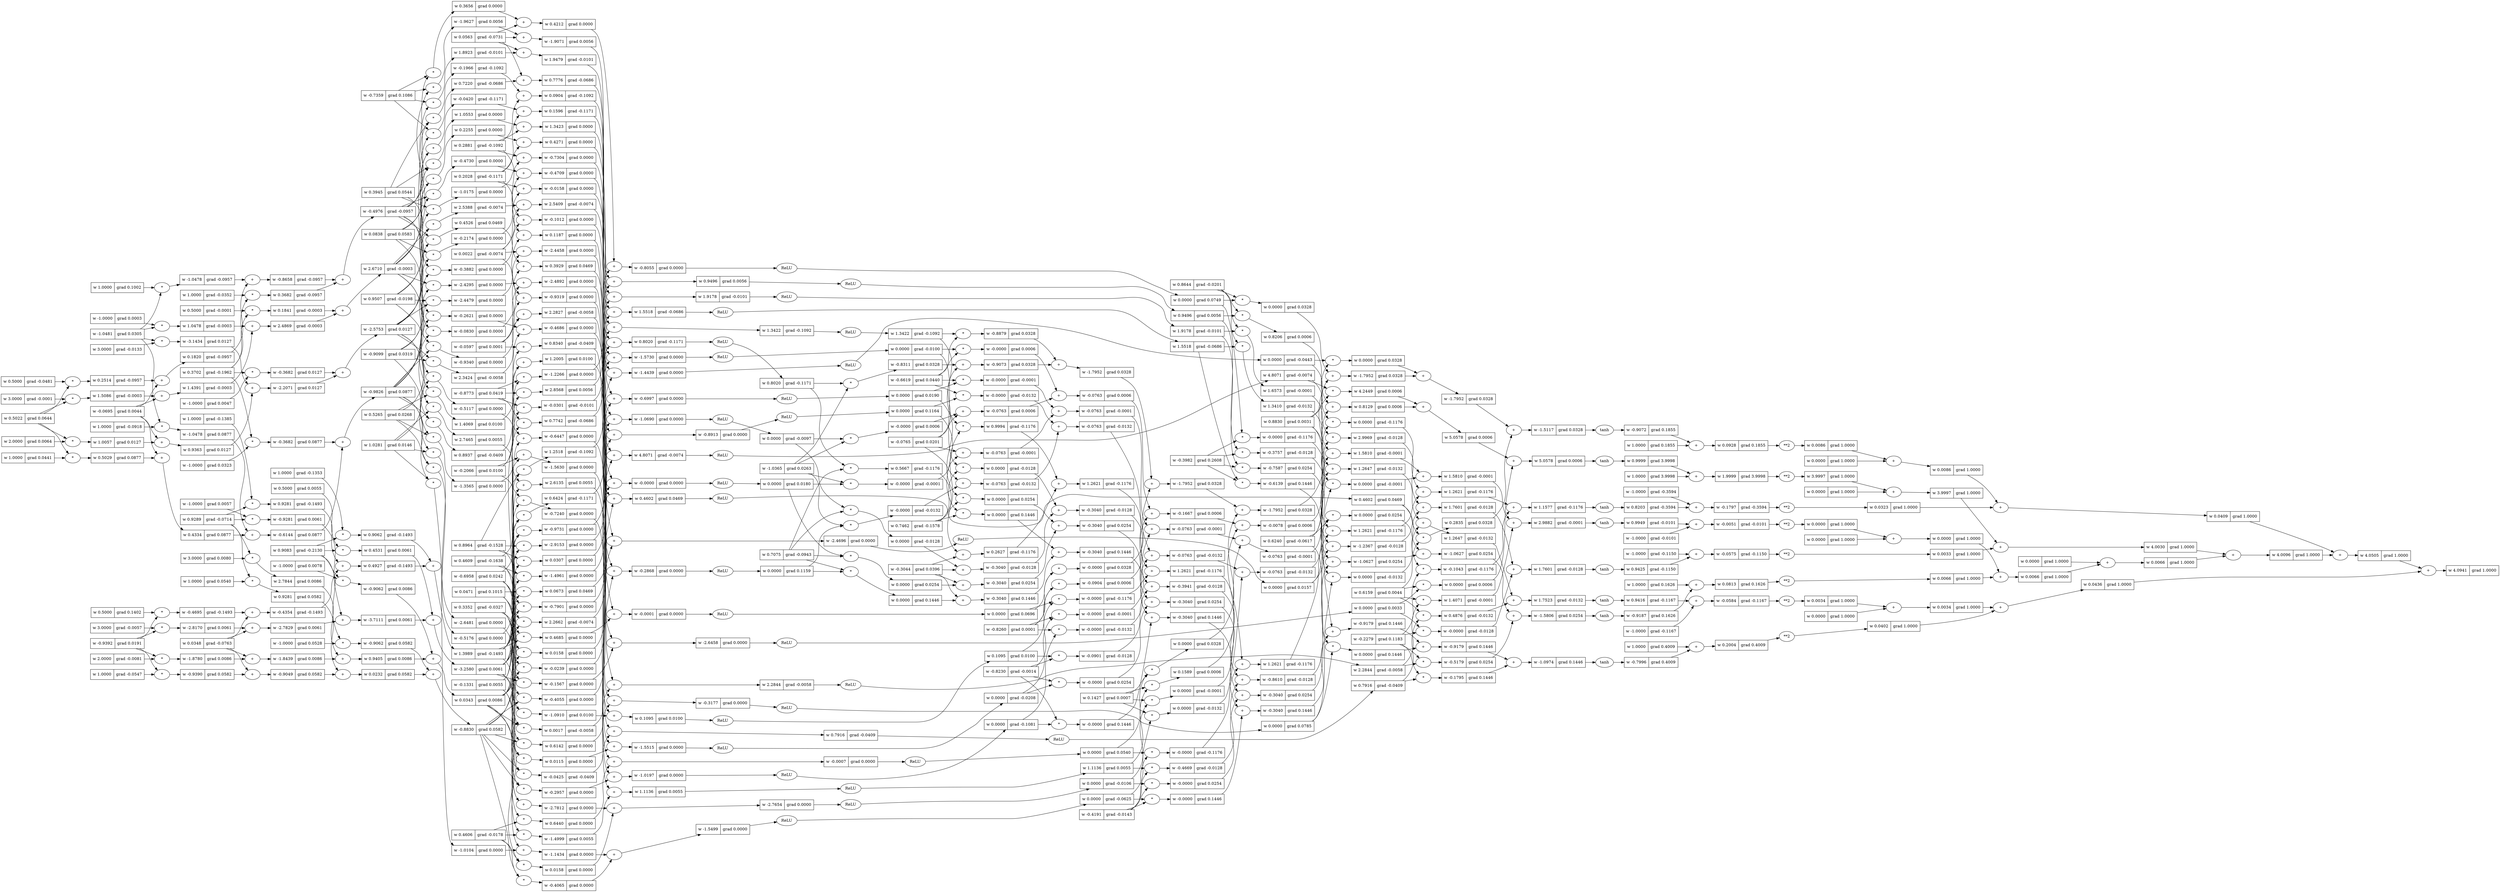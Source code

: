 digraph {
	graph [rankdir=LR]
	2289416896640 [label="{ w -0.0695 | grad 0.0044 }" shape=record]
	2289419976832 [label="{ w 1.0000 | grad 0.0441 }" shape=record]
	2289419977408 [label="{ w 1.2621 | grad -0.1176 }" shape=record]
	"2289419977408+" [label="+"]
	"2289419977408+" -> 2289419977408
	2289402774256 [label="{ w 4.0941 | grad 1.0000 }" shape=record]
	"2289402774256+" [label="+"]
	"2289402774256+" -> 2289402774256
	2289416897312 [label="{ w 0.3702 | grad -0.1962 }" shape=record]
	2289419977648 [label="{ w -0.0000 | grad -0.1176 }" shape=record]
	"2289419977648*" [label="*"]
	"2289419977648*" -> 2289419977648
	2289419977792 [label="{ w -1.0000 | grad 0.0323 }" shape=record]
	2289416897744 [label="{ w -1.0481 | grad 0.0305 }" shape=record]
	2289419979472 [label="{ w 0.2627 | grad -0.1176 }" shape=record]
	"2289419979472+" [label="+"]
	"2289419979472+" -> 2289419979472
	2289419979568 [label="{ w 0.0232 | grad 0.0582 }" shape=record]
	"2289419979568+" [label="+"]
	"2289419979568+" -> 2289419979568
	2289419980000 [label="{ w 0.9994 | grad -0.1176 }" shape=record]
	"2289419980000*" [label="*"]
	"2289419980000*" -> 2289419980000
	2289419980144 [label="{ w 1.0000 | grad -0.0547 }" shape=record]
	2289419980480 [label="{ w 0.0000 | grad 0.0328 }" shape=record]
	"2289419980480*" [label="*"]
	"2289419980480*" -> 2289419980480
	2289419980624 [label="{ w 1.2621 | grad -0.1176 }" shape=record]
	"2289419980624+" [label="+"]
	"2289419980624+" -> 2289419980624
	2289419980672 [label="{ w -1.4439 | grad 0.0000 }" shape=record]
	"2289419980672+" [label="+"]
	"2289419980672+" -> 2289419980672
	2289419980720 [label="{ w 0.5029 | grad 0.0877 }" shape=record]
	"2289419980720*" [label="*"]
	"2289419980720*" -> 2289419980720
	2289419980816 [label="{ w -1.7952 | grad 0.0328 }" shape=record]
	"2289419980816+" [label="+"]
	"2289419980816+" -> 2289419980816
	2289419981248 [label="{ w -0.0000 | grad -0.1176 }" shape=record]
	"2289419981248*" [label="*"]
	"2289419981248*" -> 2289419981248
	2289419751920 [label="{ w -1.8439 | grad 0.0086 }" shape=record]
	"2289419751920+" [label="+"]
	"2289419751920+" -> 2289419751920
	2289420107744 [label="{ w 0.9083 | grad -0.2130 }" shape=record]
	2289401205616 [label="{ w 0.0000 | grad 0.1164 }" shape=record]
	"2289401205616ReLU" [label=ReLU]
	"2289401205616ReLU" -> 2289401205616
	2289416901536 [label="{ w 0.5022 | grad 0.0644 }" shape=record]
	2289419981968 [label="{ w -1.7952 | grad 0.0328 }" shape=record]
	"2289419981968+" [label="+"]
	"2289419981968+" -> 2289419981968
	2289419229360 [label="{ w 0.0000 | grad -0.0100 }" shape=record]
	"2289419229360ReLU" [label=ReLU]
	"2289419229360ReLU" -> 2289419229360
	2289419229456 [label="{ w -2.4295 | grad 0.0000 }" shape=record]
	"2289419229456*" [label="*"]
	"2289419229456*" -> 2289419229456
	2289419229600 [label="{ w 0.0000 | grad 0.0006 }" shape=record]
	"2289419229600*" [label="*"]
	"2289419229600*" -> 2289419229600
	2289419983312 [label="{ w -0.9072 | grad 0.1855 }" shape=record]
	"2289419983312tanh" [label=tanh]
	"2289419983312tanh" -> 2289419983312
	2289419983360 [label="{ w -0.0000 | grad 0.0328 }" shape=record]
	"2289419983360*" [label="*"]
	"2289419983360*" -> 2289419983360
	2289419983456 [label="{ w -0.9073 | grad 0.0328 }" shape=record]
	"2289419983456+" [label="+"]
	"2289419983456+" -> 2289419983456
	2289419229840 [label="{ w -3.2580 | grad 0.0061 }" shape=record]
	"2289419229840+" [label="+"]
	"2289419229840+" -> 2289419229840
	2289419229888 [label="{ w -2.6458 | grad 0.0000 }" shape=record]
	"2289419229888+" [label="+"]
	"2289419229888+" -> 2289419229888
	2289419229984 [label="{ w -1.9071 | grad 0.0056 }" shape=record]
	"2289419229984+" [label="+"]
	"2289419229984+" -> 2289419229984
	2289419230032 [label="{ w -0.0078 | grad 0.0006 }" shape=record]
	"2289419230032+" [label="+"]
	"2289419230032+" -> 2289419230032
	2289419230128 [label="{ w -1.0000 | grad 0.0057 }" shape=record]
	2289419230176 [label="{ w 0.9496 | grad 0.0056 }" shape=record]
	"2289419230176+" [label="+"]
	"2289419230176+" -> 2289419230176
	2289419230368 [label="{ w -1.4961 | grad 0.0000 }" shape=record]
	"2289419230368*" [label="*"]
	"2289419230368*" -> 2289419230368
	2289419230656 [label="{ w 0.0000 | grad 0.0033 }" shape=record]
	"2289419230656ReLU" [label=ReLU]
	"2289419230656ReLU" -> 2289419230656
	2289419231088 [label="{ w -0.0000 | grad 0.0006 }" shape=record]
	"2289419231088*" [label="*"]
	"2289419231088*" -> 2289419231088
	2289419231136 [label="{ w 2.7465 | grad 0.0055 }" shape=record]
	"2289419231136*" [label="*"]
	"2289419231136*" -> 2289419231136
	2289419231328 [label="{ w 0.9496 | grad 0.0056 }" shape=record]
	"2289419231328ReLU" [label=ReLU]
	"2289419231328ReLU" -> 2289419231328
	2289419231520 [label="{ w 5.0578 | grad 0.0006 }" shape=record]
	"2289419231520+" [label="+"]
	"2289419231520+" -> 2289419231520
	2289419231568 [label="{ w 0.0000 | grad -0.0097 }" shape=record]
	"2289419231568ReLU" [label=ReLU]
	"2289419231568ReLU" -> 2289419231568
	2289419985568 [label="{ w -0.9826 | grad 0.0877 }" shape=record]
	"2289419985568+" [label="+"]
	"2289419985568+" -> 2289419985568
	2289419231904 [label="{ w -0.0763 | grad 0.0006 }" shape=record]
	"2289419231904+" [label="+"]
	"2289419231904+" -> 2289419231904
	2289419232048 [label="{ w 1.4069 | grad 0.0100 }" shape=record]
	"2289419232048*" [label="*"]
	"2289419232048*" -> 2289419232048
	2289419232096 [label="{ w 4.2449 | grad 0.0006 }" shape=record]
	"2289419232096*" [label="*"]
	"2289419232096*" -> 2289419232096
	2289419232144 [label="{ w -0.1567 | grad 0.0000 }" shape=record]
	"2289419232144*" [label="*"]
	"2289419232144*" -> 2289419232144
	2289419985808 [label="{ w -1.7952 | grad 0.0328 }" shape=record]
	"2289419985808+" [label="+"]
	"2289419985808+" -> 2289419985808
	2289419232384 [label="{ w 4.8071 | grad -0.0074 }" shape=record]
	"2289419232384ReLU" [label=ReLU]
	"2289419232384ReLU" -> 2289419232384
	2289419986048 [label="{ w 1.1577 | grad -0.1176 }" shape=record]
	"2289419986048+" [label="+"]
	"2289419986048+" -> 2289419986048
	2289419986336 [label="{ w 0.3929 | grad 0.0469 }" shape=record]
	"2289419986336+" [label="+"]
	"2289419986336+" -> 2289419986336
	2289419986528 [label="{ w 0.4334 | grad 0.0877 }" shape=record]
	"2289419986528+" [label="+"]
	"2289419986528+" -> 2289419986528
	2289419232960 [label="{ w 0.1095 | grad 0.0100 }" shape=record]
	"2289419232960+" [label="+"]
	"2289419232960+" -> 2289419232960
	2289419986768 [label="{ w -0.3682 | grad 0.0877 }" shape=record]
	"2289419986768*" [label="*"]
	"2289419986768*" -> 2289419986768
	2289419986816 [label="{ w -0.6144 | grad 0.0877 }" shape=record]
	"2289419986816+" [label="+"]
	"2289419986816+" -> 2289419986816
	2289417561984 [label="{ w 4.0096 | grad 1.0000 }" shape=record]
	"2289417561984+" [label="+"]
	"2289417561984+" -> 2289417561984
	2289419233152 [label="{ w -1.0910 | grad 0.0100 }" shape=record]
	"2289419233152*" [label="*"]
	"2289419233152*" -> 2289419233152
	2289419986864 [label="{ w -1.0478 | grad 0.0877 }" shape=record]
	"2289419986864*" [label="*"]
	"2289419986864*" -> 2289419986864
	2289419986960 [label="{ w 0.9281 | grad 0.0582 }" shape=record]
	"2289419986960*" [label="*"]
	"2289419986960*" -> 2289419986960
	2289419233344 [label="{ w -1.9627 | grad 0.0056 }" shape=record]
	"2289419233344*" [label="*"]
	"2289419233344*" -> 2289419233344
	2289419987008 [label="{ w 1.2621 | grad -0.1176 }" shape=record]
	"2289419987008+" [label="+"]
	"2289419987008+" -> 2289419987008
	2289419987152 [label="{ w 0.1187 | grad 0.0000 }" shape=record]
	"2289419987152+" [label="+"]
	"2289419987152+" -> 2289419987152
	2289419987200 [label="{ w -0.4055 | grad 0.0000 }" shape=record]
	"2289419987200*" [label="*"]
	"2289419987200*" -> 2289419987200
	2289419987296 [label="{ w -0.1012 | grad 0.0000 }" shape=record]
	"2289419987296+" [label="+"]
	"2289419987296+" -> 2289419987296
	2289419233776 [label="{ w 2.6135 | grad 0.0055 }" shape=record]
	"2289419233776+" [label="+"]
	"2289419233776+" -> 2289419233776
	2289419987536 [label="{ w -0.7901 | grad 0.0000 }" shape=record]
	"2289419987536*" [label="*"]
	"2289419987536*" -> 2289419987536
	2289419233968 [label="{ w -2.9153 | grad 0.0000 }" shape=record]
	"2289419233968*" [label="*"]
	"2289419233968*" -> 2289419233968
	2289419987728 [label="{ w -0.9049 | grad 0.0582 }" shape=record]
	"2289419987728+" [label="+"]
	"2289419987728+" -> 2289419987728
	2289419234112 [label="{ w 0.4531 | grad 0.0061 }" shape=record]
	"2289419234112*" [label="*"]
	"2289419234112*" -> 2289419234112
	2289419234208 [label="{ w 0.1589 | grad 0.0006 }" shape=record]
	"2289419234208*" [label="*"]
	"2289419234208*" -> 2289419234208
	2289419987920 [label="{ w 0.5667 | grad -0.1176 }" shape=record]
	"2289419987920*" [label="*"]
	"2289419987920*" -> 2289419987920
	2289419987968 [label="{ w -0.8311 | grad 0.0328 }" shape=record]
	"2289419987968*" [label="*"]
	"2289419987968*" -> 2289419987968
	2289419988016 [label="{ w -0.0830 | grad 0.0000 }" shape=record]
	"2289419988016*" [label="*"]
	"2289419988016*" -> 2289419988016
	2289419988112 [label="{ w 0.4602 | grad 0.0469 }" shape=record]
	"2289419988112+" [label="+"]
	"2289419988112+" -> 2289419988112
	2289419234592 [label="{ w -1.5730 | grad 0.0000 }" shape=record]
	"2289419234592+" [label="+"]
	"2289419234592+" -> 2289419234592
	2289419234736 [label="{ w -3.7111 | grad 0.0061 }" shape=record]
	"2289419234736+" [label="+"]
	"2289419234736+" -> 2289419234736
	2289419234832 [label="{ w -2.8170 | grad 0.0061 }" shape=record]
	"2289419234832*" [label="*"]
	"2289419234832*" -> 2289419234832
	2289419988544 [label="{ w -0.9062 | grad 0.0582 }" shape=record]
	"2289419988544*" [label="*"]
	"2289419988544*" -> 2289419988544
	2289419234928 [label="{ w -1.0690 | grad 0.0000 }" shape=record]
	"2289419234928+" [label="+"]
	"2289419234928+" -> 2289419234928
	2289419988592 [label="{ w 0.0000 | grad 0.0328 }" shape=record]
	"2289419988592*" [label="*"]
	"2289419988592*" -> 2289419988592
	2289419988688 [label="{ w 0.0000 | grad -0.1176 }" shape=record]
	"2289419988688*" [label="*"]
	"2289419988688*" -> 2289419988688
	2289419988736 [label="{ w -1.7952 | grad 0.0328 }" shape=record]
	"2289419988736+" [label="+"]
	"2289419988736+" -> 2289419988736
	2289419988784 [label="{ w -0.8830 | grad 0.0582 }" shape=record]
	"2289419988784+" [label="+"]
	"2289419988784+" -> 2289419988784
	2289419235168 [label="{ w 0.8206 | grad 0.0006 }" shape=record]
	"2289419235168*" [label="*"]
	"2289419235168*" -> 2289419235168
	2289419988832 [label="{ w -1.7952 | grad 0.0328 }" shape=record]
	"2289419988832+" [label="+"]
	"2289419988832+" -> 2289419988832
	2289419235264 [label="{ w 1.0553 | grad 0.0000 }" shape=record]
	"2289419235264*" [label="*"]
	"2289419235264*" -> 2289419235264
	2289419235312 [label="{ w 2.2662 | grad -0.0074 }" shape=record]
	"2289419235312*" [label="*"]
	"2289419235312*" -> 2289419235312
	2289419989024 [label="{ w -0.0000 | grad -0.1176 }" shape=record]
	"2289419989024*" [label="*"]
	"2289419989024*" -> 2289419989024
	2289419989072 [label="{ w 1.0000 | grad -0.0918 }" shape=record]
	2289419235792 [label="{ w 2.5409 | grad -0.0074 }" shape=record]
	"2289419235792+" [label="+"]
	"2289419235792+" -> 2289419235792
	2289419235888 [label="{ w -0.0763 | grad 0.0006 }" shape=record]
	"2289419235888+" [label="+"]
	"2289419235888+" -> 2289419235888
	2289419989600 [label="{ w -0.1043 | grad -0.1176 }" shape=record]
	"2289419989600*" [label="*"]
	"2289419989600*" -> 2289419989600
	2289419236032 [label="{ w -0.9281 | grad 0.0061 }" shape=record]
	"2289419236032*" [label="*"]
	"2289419236032*" -> 2289419236032
	2289419989696 [label="{ w 1.2621 | grad -0.1176 }" shape=record]
	"2289419989696+" [label="+"]
	"2289419989696+" -> 2289419989696
	2289419236080 [label="{ w -2.4892 | grad 0.0000 }" shape=record]
	"2289419236080+" [label="+"]
	"2289419236080+" -> 2289419236080
	2289419236128 [label="{ w 1.1136 | grad 0.0055 }" shape=record]
	"2289419236128+" [label="+"]
	"2289419236128+" -> 2289419236128
	2289419236176 [label="{ w -1.4999 | grad 0.0055 }" shape=record]
	"2289419236176*" [label="*"]
	"2289419236176*" -> 2289419236176
	2289419989936 [label="{ w -1.0000 | grad 0.0528 }" shape=record]
	2289419236416 [label="{ w 1.1136 | grad 0.0055 }" shape=record]
	"2289419236416ReLU" [label=ReLU]
	"2289419236416ReLU" -> 2289419236416
	2289419990128 [label="{ w -0.8879 | grad 0.0328 }" shape=record]
	"2289419990128*" [label="*"]
	"2289419990128*" -> 2289419990128
	2289419236752 [label="{ w -0.0000 | grad 0.0006 }" shape=record]
	"2289419236752*" [label="*"]
	"2289419236752*" -> 2289419236752
	2289419990608 [label="{ w 0.0000 | grad 0.1159 }" shape=record]
	"2289419990608ReLU" [label=ReLU]
	"2289419990608ReLU" -> 2289419990608
	2289419237040 [label="{ w 2.8568 | grad 0.0056 }" shape=record]
	"2289419237040*" [label="*"]
	"2289419237040*" -> 2289419237040
	2289419990800 [label="{ w 0.4602 | grad 0.0469 }" shape=record]
	"2289419990800ReLU" [label=ReLU]
	"2289419990800ReLU" -> 2289419990800
	2289419237184 [label="{ w 4.8071 | grad -0.0074 }" shape=record]
	"2289419237184+" [label="+"]
	"2289419237184+" -> 2289419237184
	2289419237232 [label="{ w 0.8129 | grad 0.0006 }" shape=record]
	"2289419237232+" [label="+"]
	"2289419237232+" -> 2289419237232
	2289419990944 [label="{ w 0.2835 | grad 0.0328 }" shape=record]
	"2289419990944*" [label="*"]
	"2289419990944*" -> 2289419990944
	2289419990992 [label="{ w 0.8203 | grad -0.3594 }" shape=record]
	"2289419990992tanh" [label=tanh]
	"2289419990992tanh" -> 2289419990992
	2289419991088 [label="{ w 1.2621 | grad -0.1176 }" shape=record]
	"2289419991088+" [label="+"]
	"2289419991088+" -> 2289419991088
	2289419991136 [label="{ w -0.3882 | grad 0.0000 }" shape=record]
	"2289419991136*" [label="*"]
	"2289419991136*" -> 2289419991136
	2289419237664 [label="{ w 3.0000 | grad -0.0057 }" shape=record]
	2289419237856 [label="{ w -0.1667 | grad 0.0006 }" shape=record]
	"2289419237856+" [label="+"]
	"2289419237856+" -> 2289419237856
	2289419237904 [label="{ w -0.0904 | grad 0.0006 }" shape=record]
	"2289419237904*" [label="*"]
	"2289419237904*" -> 2289419237904
	2289419991616 [label="{ w 1.0000 | grad 0.0540 }" shape=record]
	2289416878704 [label="{ w 4.0505 | grad 1.0000 }" shape=record]
	"2289416878704+" [label="+"]
	"2289416878704+" -> 2289416878704
	2289419238144 [label="{ w -2.7829 | grad 0.0061 }" shape=record]
	"2289419238144+" [label="+"]
	"2289419238144+" -> 2289419238144
	2289419238240 [label="{ w 2.5388 | grad -0.0074 }" shape=record]
	"2289419238240*" [label="*"]
	"2289419238240*" -> 2289419238240
	2289419992000 [label="{ w -1.5117 | grad 0.0328 }" shape=record]
	"2289419992000+" [label="+"]
	"2289419992000+" -> 2289419992000
	2289419238432 [label="{ w 1.3423 | grad 0.0000 }" shape=record]
	"2289419238432+" [label="+"]
	"2289419238432+" -> 2289419238432
	2289419992144 [label="{ w 0.0000 | grad -0.0443 }" shape=record]
	"2289419992144ReLU" [label=ReLU]
	"2289419992144ReLU" -> 2289419992144
	2289419238528 [label="{ w 0.1095 | grad 0.0100 }" shape=record]
	"2289419238528ReLU" [label=ReLU]
	"2289419238528ReLU" -> 2289419238528
	2289419238624 [label="{ w 0.4271 | grad 0.0000 }" shape=record]
	"2289419238624+" [label="+"]
	"2289419238624+" -> 2289419238624
	2289419992480 [label="{ w -0.2868 | grad 0.0000 }" shape=record]
	"2289419992480+" [label="+"]
	"2289419992480+" -> 2289419992480
	2289419992624 [label="{ w 0.0000 | grad 0.0328 }" shape=record]
	"2289419992624*" [label="*"]
	"2289419992624*" -> 2289419992624
	2289419239008 [label="{ w 0.5000 | grad 0.0055 }" shape=record]
	2289419992720 [label="{ w 0.0673 | grad 0.0469 }" shape=record]
	"2289419992720*" [label="*"]
	"2289419992720*" -> 2289419992720
	2289419992768 [label="{ w 0.4526 | grad 0.0469 }" shape=record]
	"2289419992768*" [label="*"]
	"2289419992768*" -> 2289419992768
	2289401216800 [label="{ w -0.8913 | grad 0.0000 }" shape=record]
	"2289401216800+" [label="+"]
	"2289401216800+" -> 2289401216800
	2289419239296 [label="{ w 0.2255 | grad 0.0000 }" shape=record]
	"2289419239296*" [label="*"]
	"2289419239296*" -> 2289419239296
	2289419993056 [label="{ w -0.9390 | grad 0.0582 }" shape=record]
	"2289419993056*" [label="*"]
	"2289419993056*" -> 2289419993056
	2289419239392 [label="{ w 1.2005 | grad 0.0100 }" shape=record]
	"2289419239392+" [label="+"]
	"2289419239392+" -> 2289419239392
	2289420091472 [label="{ w 0.2004 | grad 0.4009 }" shape=record]
	"2289420091472+" [label="+"]
	"2289420091472+" -> 2289420091472
	2289420091520 [label="{ w 0.0086 | grad 1.0000 }" shape=record]
	"2289420091520**2" [label="**2"]
	"2289420091520**2" -> 2289420091520
	2289420255456 [label="{ w -0.3040 | grad 0.0254 }" shape=record]
	"2289420255456+" [label="+"]
	"2289420255456+" -> 2289420255456
	2289406624016 [label="{ w 0.0838 | grad 0.0583 }" shape=record]
	2289420091664 [label="{ w 3.9997 | grad 1.0000 }" shape=record]
	"2289420091664**2" [label="**2"]
	"2289420091664**2" -> 2289420091664
	2289420091760 [label="{ w -1.0000 | grad -0.0101 }" shape=record]
	2289420255744 [label="{ w -2.5753 | grad 0.0127 }" shape=record]
	"2289420255744+" [label="+"]
	"2289420255744+" -> 2289420255744
	2289420255792 [label="{ w 2.2827 | grad -0.0058 }" shape=record]
	"2289420255792+" [label="+"]
	"2289420255792+" -> 2289420255792
	2289420255888 [label="{ w -0.2174 | grad 0.0000 }" shape=record]
	"2289420255888*" [label="*"]
	"2289420255888*" -> 2289420255888
	2289420255936 [label="{ w -0.3040 | grad 0.0254 }" shape=record]
	"2289420255936+" [label="+"]
	"2289420255936+" -> 2289420255936
	2289420092336 [label="{ w 1.2647 | grad -0.0132 }" shape=record]
	"2289420092336+" [label="+"]
	"2289420092336+" -> 2289420092336
	2289420092480 [label="{ w 0.0000 | grad 1.0000 }" shape=record]
	2289420256416 [label="{ w -0.0000 | grad 0.0000 }" shape=record]
	"2289420256416+" [label="+"]
	"2289420256416+" -> 2289420256416
	2289420092576 [label="{ w 0.0000 | grad 1.0000 }" shape=record]
	2289420256464 [label="{ w -0.6997 | grad 0.0000 }" shape=record]
	"2289420256464+" [label="+"]
	"2289420256464+" -> 2289420256464
	2289420092672 [label="{ w 0.0000 | grad 0.1446 }" shape=record]
	"2289420092672*" [label="*"]
	"2289420092672*" -> 2289420092672
	2289420256512 [label="{ w -0.0763 | grad -0.0001 }" shape=record]
	"2289420256512+" [label="+"]
	"2289420256512+" -> 2289420256512
	2289420256560 [label="{ w -2.4479 | grad 0.0000 }" shape=record]
	"2289420256560*" [label="*"]
	"2289420256560*" -> 2289420256560
	2289420256608 [label="{ w -1.0627 | grad 0.0254 }" shape=record]
	"2289420256608+" [label="+"]
	"2289420256608+" -> 2289420256608
	2289420092768 [label="{ w -0.0763 | grad -0.0132 }" shape=record]
	"2289420092768+" [label="+"]
	"2289420092768+" -> 2289420092768
	2289420256656 [label="{ w 3.0000 | grad 0.0080 }" shape=record]
	2289420256704 [label="{ w 2.7844 | grad 0.0086 }" shape=record]
	"2289420256704*" [label="*"]
	"2289420256704*" -> 2289420256704
	2289420092864 [label="{ w -0.0051 | grad -0.0101 }" shape=record]
	"2289420092864+" [label="+"]
	"2289420092864+" -> 2289420092864
	2289406625264 [label="{ w 0.4609 | grad -0.1638 }" shape=record]
	2289420256752 [label="{ w -0.0000 | grad -0.0001 }" shape=record]
	"2289420256752*" [label="*"]
	"2289420256752*" -> 2289420256752
	2289420092912 [label="{ w 0.0928 | grad 0.1855 }" shape=record]
	"2289420092912+" [label="+"]
	"2289420092912+" -> 2289420092912
	2289420257040 [label="{ w 0.9363 | grad 0.0127 }" shape=record]
	"2289420257040+" [label="+"]
	"2289420257040+" -> 2289420257040
	2289420257136 [label="{ w 0.0307 | grad 0.0000 }" shape=record]
	"2289420257136*" [label="*"]
	"2289420257136*" -> 2289420257136
	2289420093344 [label="{ w 0.8340 | grad -0.0409 }" shape=record]
	"2289420093344+" [label="+"]
	"2289420093344+" -> 2289420093344
	2289420257184 [label="{ w 1.6573 | grad -0.0001 }" shape=record]
	"2289420257184*" [label="*"]
	"2289420257184*" -> 2289420257184
	2289406625840 [label="{ w 0.2028 | grad -0.1171 }" shape=record]
	2289420257328 [label="{ w -0.0763 | grad -0.0001 }" shape=record]
	"2289420257328+" [label="+"]
	"2289420257328+" -> 2289420257328
	2289420257472 [label="{ w 2.0000 | grad -0.0081 }" shape=record]
	2289420257520 [label="{ w 0.0158 | grad 0.0000 }" shape=record]
	"2289420257520*" [label="*"]
	"2289420257520*" -> 2289420257520
	2289420093872 [label="{ w -0.0000 | grad -0.0132 }" shape=record]
	"2289420093872*" [label="*"]
	"2289420093872*" -> 2289420093872
	2289420093920 [label="{ w 1.5518 | grad -0.0686 }" shape=record]
	"2289420093920ReLU" [label=ReLU]
	"2289420093920ReLU" -> 2289420093920
	2289420094064 [label="{ w 0.7916 | grad -0.0409 }" shape=record]
	"2289420094064+" [label="+"]
	"2289420094064+" -> 2289420094064
	2289420094160 [label="{ w -1.5499 | grad 0.0000 }" shape=record]
	"2289420094160+" [label="+"]
	"2289420094160+" -> 2289420094160
	2289420094352 [label="{ w -0.9340 | grad 0.0000 }" shape=record]
	"2289420094352*" [label="*"]
	"2289420094352*" -> 2289420094352
	2289420094496 [label="{ w -0.3040 | grad 0.1446 }" shape=record]
	"2289420094496+" [label="+"]
	"2289420094496+" -> 2289420094496
	2289420258432 [label="{ w 1.5086 | grad -0.0003 }" shape=record]
	"2289420258432*" [label="*"]
	"2289420258432*" -> 2289420258432
	2289420094640 [label="{ w 0.7742 | grad -0.0686 }" shape=record]
	"2289420094640*" [label="*"]
	"2289420094640*" -> 2289420094640
	2289420094736 [label="{ w 1.0000 | grad 0.1626 }" shape=record]
	2289420094784 [label="{ w 0.0000 | grad -0.0625 }" shape=record]
	"2289420094784ReLU" [label=ReLU]
	"2289420094784ReLU" -> 2289420094784
	2289420094976 [label="{ w -0.4065 | grad 0.0000 }" shape=record]
	"2289420094976*" [label="*"]
	"2289420094976*" -> 2289420094976
	2289420258816 [label="{ w -0.0239 | grad 0.0000 }" shape=record]
	"2289420258816*" [label="*"]
	"2289420258816*" -> 2289420258816
	2289420258912 [label="{ w -1.0000 | grad 0.0003 }" shape=record]
	2289420095072 [label="{ w 0.0000 | grad 1.0000 }" shape=record]
	2289420095120 [label="{ w -0.1795 | grad 0.1446 }" shape=record]
	"2289420095120*" [label="*"]
	"2289420095120*" -> 2289420095120
	2289420259008 [label="{ w 2.2844 | grad -0.0058 }" shape=record]
	"2289420259008ReLU" [label=ReLU]
	"2289420259008ReLU" -> 2289420259008
	2289420259200 [label="{ w 2.9882 | grad -0.0001 }" shape=record]
	"2289420259200+" [label="+"]
	"2289420259200+" -> 2289420259200
	2289420095408 [label="{ w -0.0000 | grad -0.0132 }" shape=record]
	"2289420095408*" [label="*"]
	"2289420095408*" -> 2289420095408
	2289420095456 [label="{ w 0.0402 | grad 1.0000 }" shape=record]
	"2289420095456**2" [label="**2"]
	"2289420095456**2" -> 2289420095456
	2289420259344 [label="{ w -1.5515 | grad 0.0000 }" shape=record]
	"2289420259344+" [label="+"]
	"2289420259344+" -> 2289420259344
	2289420095696 [label="{ w -0.9179 | grad 0.1446 }" shape=record]
	"2289420095696+" [label="+"]
	"2289420095696+" -> 2289420095696
	2289420096032 [label="{ w -0.7996 | grad 0.4009 }" shape=record]
	"2289420096032tanh" [label=tanh]
	"2289420096032tanh" -> 2289420096032
	2289420259872 [label="{ w 0.0017 | grad -0.0058 }" shape=record]
	"2289420259872*" [label="*"]
	"2289420259872*" -> 2289420259872
	2289420096080 [label="{ w 1.0000 | grad 0.1855 }" shape=record]
	2289420259968 [label="{ w -0.9187 | grad 0.1626 }" shape=record]
	"2289420259968tanh" [label=tanh]
	"2289420259968tanh" -> 2289420259968
	2289420260016 [label="{ w -3.1434 | grad 0.0127 }" shape=record]
	"2289420260016*" [label="*"]
	"2289420260016*" -> 2289420260016
	2289420260064 [label="{ w -0.7304 | grad 0.0000 }" shape=record]
	"2289420260064+" [label="+"]
	"2289420260064+" -> 2289420260064
	2289420260160 [label="{ w 0.0000 | grad 0.0190 }" shape=record]
	"2289420260160ReLU" [label=ReLU]
	"2289420260160ReLU" -> 2289420260160
	2289420096416 [label="{ w 1.5518 | grad -0.0686 }" shape=record]
	"2289420096416+" [label="+"]
	"2289420096416+" -> 2289420096416
	2289420260448 [label="{ w -0.3040 | grad 0.0254 }" shape=record]
	"2289420260448+" [label="+"]
	"2289420260448+" -> 2289420260448
	2289420162288 [label="{ w 1.0000 | grad -0.1353 }" shape=record]
	2289420162384 [label="{ w -1.2367 | grad -0.0128 }" shape=record]
	"2289420162384+" [label="+"]
	"2289420162384+" -> 2289420162384
	2289420162672 [label="{ w 0.0904 | grad -0.1092 }" shape=record]
	"2289420162672+" [label="+"]
	"2289420162672+" -> 2289420162672
	2289420097232 [label="{ w 0.0066 | grad 1.0000 }" shape=record]
	"2289420097232+" [label="+"]
	"2289420097232+" -> 2289420097232
	2289420261072 [label="{ w 0.0115 | grad 0.0000 }" shape=record]
	"2289420261072*" [label="*"]
	"2289420261072*" -> 2289420261072
	2289420097376 [label="{ w -1.0104 | grad 0.0000 }" shape=record]
	"2289420097376*" [label="*"]
	"2289420097376*" -> 2289420097376
	2289420162912 [label="{ w 0.5000 | grad -0.0481 }" shape=record]
	2289420261264 [label="{ w -0.0000 | grad -0.0001 }" shape=record]
	"2289420261264*" [label="*"]
	"2289420261264*" -> 2289420261264
	2289420097424 [label="{ w -1.0000 | grad -0.3594 }" shape=record]
	2289420097472 [label="{ w 1.9999 | grad 3.9998 }" shape=record]
	"2289420097472+" [label="+"]
	"2289420097472+" -> 2289420097472
	2289420261312 [label="{ w 0.5000 | grad -0.0001 }" shape=record]
	2289420261360 [label="{ w -1.0175 | grad 0.0000 }" shape=record]
	"2289420261360*" [label="*"]
	"2289420261360*" -> 2289420261360
	2289420097664 [label="{ w -0.0000 | grad -0.0132 }" shape=record]
	"2289420097664*" [label="*"]
	"2289420097664*" -> 2289420097664
	2289420163248 [label="{ w 0.0000 | grad 0.0749 }" shape=record]
	"2289420163248ReLU" [label=ReLU]
	"2289420163248ReLU" -> 2289420163248
	2289420097760 [label="{ w -0.0000 | grad 0.1446 }" shape=record]
	"2289420097760*" [label="*"]
	"2289420097760*" -> 2289420097760
	2289420163392 [label="{ w 1.3422 | grad -0.1092 }" shape=record]
	"2289420163392ReLU" [label=ReLU]
	"2289420163392ReLU" -> 2289420163392
	2289420163440 [label="{ w 0.0000 | grad 0.0540 }" shape=record]
	"2289420163440ReLU" [label=ReLU]
	"2289420163440ReLU" -> 2289420163440
	2289420097952 [label="{ w 1.3410 | grad -0.0132 }" shape=record]
	"2289420097952*" [label="*"]
	"2289420097952*" -> 2289420097952
	2289420163536 [label="{ w -0.3040 | grad -0.0128 }" shape=record]
	"2289420163536+" [label="+"]
	"2289420163536+" -> 2289420163536
	2289420163584 [label="{ w -1.2266 | grad 0.0000 }" shape=record]
	"2289420163584*" [label="*"]
	"2289420163584*" -> 2289420163584
	2289420098096 [label="{ w 0.9416 | grad -0.1167 }" shape=record]
	"2289420098096tanh" [label=tanh]
	"2289420098096tanh" -> 2289420098096
	2289420163728 [label="{ w -0.0420 | grad -0.1171 }" shape=record]
	"2289420163728*" [label="*"]
	"2289420163728*" -> 2289420163728
	2289420163872 [label="{ w -0.8055 | grad 0.0000 }" shape=record]
	"2289420163872+" [label="+"]
	"2289420163872+" -> 2289420163872
	2289420163968 [label="{ w -0.4669 | grad -0.0128 }" shape=record]
	"2289420163968*" [label="*"]
	"2289420163968*" -> 2289420163968
	2289420262368 [label="{ w 3.0000 | grad -0.0001 }" shape=record]
	2289420262416 [label="{ w 0.0343 | grad 0.0086 }" shape=record]
	"2289420262416+" [label="+"]
	"2289420262416+" -> 2289420262416
	2289420098576 [label="{ w 0.0409 | grad 1.0000 }" shape=record]
	"2289420098576+" [label="+"]
	"2289420098576+" -> 2289420098576
	2289420098672 [label="{ w 0.4876 | grad -0.0132 }" shape=record]
	"2289420098672*" [label="*"]
	"2289420098672*" -> 2289420098672
	2289420164208 [label="{ w 1.0000 | grad 0.1002 }" shape=record]
	2289420262560 [label="{ w 0.0000 | grad 0.0254 }" shape=record]
	"2289420262560*" [label="*"]
	"2289420262560*" -> 2289420262560
	2289420098816 [label="{ w 0.0000 | grad -0.0132 }" shape=record]
	"2289420098816*" [label="*"]
	"2289420098816*" -> 2289420098816
	2289420098912 [label="{ w 1.2647 | grad -0.0132 }" shape=record]
	"2289420098912+" [label="+"]
	"2289420098912+" -> 2289420098912
	2289420098960 [label="{ w 0.0000 | grad 1.0000 }" shape=record]
	2289420262800 [label="{ w 1.5810 | grad -0.0001 }" shape=record]
	"2289420262800+" [label="+"]
	"2289420262800+" -> 2289420262800
	2289420164496 [label="{ w -1.0478 | grad -0.0957 }" shape=record]
	"2289420164496*" [label="*"]
	"2289420164496*" -> 2289420164496
	2289420262848 [label="{ w 1.0478 | grad -0.0003 }" shape=record]
	"2289420262848*" [label="*"]
	"2289420262848*" -> 2289420262848
	2289420099056 [label="{ w -0.3177 | grad 0.0000 }" shape=record]
	"2289420099056+" [label="+"]
	"2289420099056+" -> 2289420099056
	2289420164592 [label="{ w 1.0000 | grad -0.0352 }" shape=record]
	2289420099104 [label="{ w -0.3040 | grad 0.1446 }" shape=record]
	"2289420099104+" [label="+"]
	"2289420099104+" -> 2289420099104
	2289420164640 [label="{ w 0.0000 | grad -0.0128 }" shape=record]
	"2289420164640*" [label="*"]
	"2289420164640*" -> 2289420164640
	2289420262944 [label="{ w -2.4458 | grad 0.0000 }" shape=record]
	"2289420262944+" [label="+"]
	"2289420262944+" -> 2289420262944
	2289420164688 [label="{ w 0.6440 | grad 0.0000 }" shape=record]
	"2289420164688*" [label="*"]
	"2289420164688*" -> 2289420164688
	2289420164736 [label="{ w 0.4927 | grad -0.1493 }" shape=record]
	"2289420164736+" [label="+"]
	"2289420164736+" -> 2289420164736
	2289420099248 [label="{ w 3.9997 | grad 1.0000 }" shape=record]
	"2289420099248+" [label="+"]
	"2289420099248+" -> 2289420099248
	2289420099296 [label="{ w -0.5176 | grad 0.0000 }" shape=record]
	"2289420099296*" [label="*"]
	"2289420099296*" -> 2289420099296
	2289420164880 [label="{ w 5.0578 | grad 0.0006 }" shape=record]
	"2289420164880+" [label="+"]
	"2289420164880+" -> 2289420164880
	2289420263184 [label="{ w 0.0000 | grad 0.0254 }" shape=record]
	"2289420263184*" [label="*"]
	"2289420263184*" -> 2289420263184
	2289420263232 [label="{ w 2.0000 | grad 0.0064 }" shape=record]
	2289420263280 [label="{ w 1.9479 | grad -0.0101 }" shape=record]
	"2289420263280+" [label="+"]
	"2289420263280+" -> 2289420263280
	2289420164976 [label="{ w 0.4212 | grad 0.0000 }" shape=record]
	"2289420164976+" [label="+"]
	"2289420164976+" -> 2289420164976
	2289420165120 [label="{ w 0.9425 | grad -0.1150 }" shape=record]
	"2289420165120tanh" [label=tanh]
	"2289420165120tanh" -> 2289420165120
	2289420099632 [label="{ w 0.0034 | grad 1.0000 }" shape=record]
	"2289420099632**2" [label="**2"]
	"2289420099632**2" -> 2289420099632
	2289420263472 [label="{ w 1.5810 | grad -0.0001 }" shape=record]
	"2289420263472+" [label="+"]
	"2289420263472+" -> 2289420263472
	2289420099776 [label="{ w -0.0425 | grad -0.0409 }" shape=record]
	"2289420099776*" [label="*"]
	"2289420099776*" -> 2289420099776
	2289420165312 [label="{ w 0.5000 | grad 0.1402 }" shape=record]
	2289420099824 [label="{ w 1.0000 | grad 0.4009 }" shape=record]
	2289420263664 [label="{ w -0.9062 | grad 0.0086 }" shape=record]
	"2289420263664*" [label="*"]
	"2289420263664*" -> 2289420263664
	2289420165360 [label="{ w 0.0000 | grad 0.0696 }" shape=record]
	"2289420165360ReLU" [label=ReLU]
	"2289420165360ReLU" -> 2289420165360
	2289420263712 [label="{ w 3.0000 | grad -0.0133 }" shape=record]
	2289420263760 [label="{ w -0.0763 | grad -0.0001 }" shape=record]
	"2289420263760+" [label="+"]
	"2289420263760+" -> 2289420263760
	2289420099968 [label="{ w 0.0086 | grad 1.0000 }" shape=record]
	"2289420099968+" [label="+"]
	"2289420099968+" -> 2289420099968
	2289420100064 [label="{ w 0.0066 | grad 1.0000 }" shape=record]
	"2289420100064+" [label="+"]
	"2289420100064+" -> 2289420100064
	2289420263904 [label="{ w -0.0000 | grad 0.0254 }" shape=record]
	"2289420263904*" [label="*"]
	"2289420263904*" -> 2289420263904
	2289420100160 [label="{ w 1.7523 | grad -0.0132 }" shape=record]
	"2289420100160+" [label="+"]
	"2289420100160+" -> 2289420100160
	2289420100256 [label="{ w 0.7220 | grad -0.0686 }" shape=record]
	"2289420100256*" [label="*"]
	"2289420100256*" -> 2289420100256
	2289420100352 [label="{ w 0.9289 | grad -0.0714 }" shape=record]
	2289420264240 [label="{ w 0.1841 | grad -0.0003 }" shape=record]
	"2289420264240*" [label="*"]
	"2289420264240*" -> 2289420264240
	2289420100448 [label="{ w 0.0348 | grad -0.0763 }" shape=record]
	2289420100496 [label="{ w -0.9392 | grad 0.0191 }" shape=record]
	2289420166080 [label="{ w 1.3989 | grad -0.1493 }" shape=record]
	"2289420166080+" [label="+"]
	"2289420166080+" -> 2289420166080
	2289420166176 [label="{ w -0.6447 | grad 0.0000 }" shape=record]
	"2289420166176+" [label="+"]
	"2289420166176+" -> 2289420166176
	2289420100688 [label="{ w -0.9319 | grad 0.0000 }" shape=record]
	"2289420100688+" [label="+"]
	"2289420100688+" -> 2289420100688
	2289420166224 [label="{ w -0.4976 | grad -0.0957 }" shape=record]
	"2289420166224+" [label="+"]
	"2289420166224+" -> 2289420166224
	2289420264576 [label="{ w -1.5630 | grad 0.0000 }" shape=record]
	"2289420264576+" [label="+"]
	"2289420264576+" -> 2289420264576
	2289420166272 [label="{ w -0.0001 | grad 0.0000 }" shape=record]
	"2289420166272+" [label="+"]
	"2289420166272+" -> 2289420166272
	2289420100784 [label="{ w -0.0763 | grad -0.0132 }" shape=record]
	"2289420100784+" [label="+"]
	"2289420100784+" -> 2289420100784
	2289420264672 [label="{ w 2.4869 | grad -0.0003 }" shape=record]
	"2289420264672+" [label="+"]
	"2289420264672+" -> 2289420264672
	2289420100880 [label="{ w 0.0813 | grad 0.1626 }" shape=record]
	"2289420100880+" [label="+"]
	"2289420100880+" -> 2289420100880
	2289420264816 [label="{ w -2.4696 | grad 0.0000 }" shape=record]
	"2289420264816+" [label="+"]
	"2289420264816+" -> 2289420264816
	2289420101024 [label="{ w 0.0000 | grad 0.1446 }" shape=record]
	"2289420101024*" [label="*"]
	"2289420101024*" -> 2289420101024
	2289420101072 [label="{ w 0.0000 | grad -0.0132 }" shape=record]
	"2289420101072*" [label="*"]
	"2289420101072*" -> 2289420101072
	2289420166608 [label="{ w 0.0000 | grad -0.0128 }" shape=record]
	"2289420166608*" [label="*"]
	"2289420166608*" -> 2289420166608
	2289420101120 [label="{ w -0.0763 | grad -0.0132 }" shape=record]
	"2289420101120+" [label="+"]
	"2289420101120+" -> 2289420101120
	2289416889856 [label="{ w 0.3352 | grad -0.0327 }" shape=record]
	2289420166704 [label="{ w 0.4685 | grad 0.0000 }" shape=record]
	"2289420166704*" [label="*"]
	"2289420166704*" -> 2289420166704
	2289420166752 [label="{ w 1.7601 | grad -0.0128 }" shape=record]
	"2289420166752+" [label="+"]
	"2289420166752+" -> 2289420166752
	2289420101216 [label="{ w -1.0000 | grad -0.1150 }" shape=record]
	2289420265104 [label="{ w -1.8780 | grad 0.0086 }" shape=record]
	"2289420265104*" [label="*"]
	"2289420265104*" -> 2289420265104
	2289420265248 [label="{ w -1.5806 | grad 0.0254 }" shape=record]
	"2289420265248+" [label="+"]
	"2289420265248+" -> 2289420265248
	2289420101552 [label="{ w -0.3040 | grad 0.1446 }" shape=record]
	"2289420101552+" [label="+"]
	"2289420101552+" -> 2289420101552
	2289416890336 [label="{ w -0.9099 | grad 0.0319 }" shape=record]
	2289420167136 [label="{ w -0.4695 | grad -0.1493 }" shape=record]
	"2289420167136*" [label="*"]
	"2289420167136*" -> 2289420167136
	2289420265536 [label="{ w 0.0000 | grad 0.0254 }" shape=record]
	"2289420265536*" [label="*"]
	"2289420265536*" -> 2289420265536
	2289420167232 [label="{ w 0.1820 | grad -0.0957 }" shape=record]
	"2289420167232+" [label="+"]
	"2289420167232+" -> 2289420167232
	2289416890480 [label="{ w 0.8644 | grad -0.0201 }" shape=record]
	2289420265584 [label="{ w -1.3565 | grad 0.0000 }" shape=record]
	"2289420265584*" [label="*"]
	"2289420265584*" -> 2289420265584
	2289420101840 [label="{ w 0.0034 | grad 1.0000 }" shape=record]
	"2289420101840+" [label="+"]
	"2289420101840+" -> 2289420101840
	2289420167568 [label="{ w 0.9281 | grad -0.1493 }" shape=record]
	"2289420167568*" [label="*"]
	"2289420167568*" -> 2289420167568
	2289420265920 [label="{ w 0.0000 | grad 0.0180 }" shape=record]
	"2289420265920ReLU" [label=ReLU]
	"2289420265920ReLU" -> 2289420265920
	2289416890864 [label="{ w 0.0022 | grad -0.0074 }" shape=record]
	2289420167664 [label="{ w 0.8020 | grad -0.1171 }" shape=record]
	"2289420167664+" [label="+"]
	"2289420167664+" -> 2289420167664
	2289416890912 [label="{ w 0.6240 | grad -0.0617 }" shape=record]
	2289416890960 [label="{ w -0.8260 | grad 0.0001 }" shape=record]
	2289420167760 [label="{ w 2.9969 | grad -0.0128 }" shape=record]
	"2289420167760*" [label="*"]
	"2289420167760*" -> 2289420167760
	2289416891008 [label="{ w -0.3982 | grad 0.2608 }" shape=record]
	2289420167808 [label="{ w -0.4709 | grad 0.0000 }" shape=record]
	"2289420167808+" [label="+"]
	"2289420167808+" -> 2289420167808
	2289416891056 [label="{ w -0.4191 | grad -0.0143 }" shape=record]
	2289420167856 [label="{ w 0.3682 | grad -0.0957 }" shape=record]
	"2289420167856*" [label="*"]
	"2289420167856*" -> 2289420167856
	2289420167904 [label="{ w 0.9062 | grad -0.1493 }" shape=record]
	"2289420167904*" [label="*"]
	"2289420167904*" -> 2289420167904
	2289416891152 [label="{ w -0.8230 | grad -0.0014 }" shape=record]
	2289420102464 [label="{ w -0.7240 | grad 0.0000 }" shape=record]
	"2289420102464+" [label="+"]
	"2289420102464+" -> 2289420102464
	2289420266304 [label="{ w -1.0627 | grad 0.0254 }" shape=record]
	"2289420266304+" [label="+"]
	"2289420266304+" -> 2289420266304
	2289420266352 [label="{ w 0.0000 | grad -0.0106 }" shape=record]
	"2289420266352ReLU" [label=ReLU]
	"2289420266352ReLU" -> 2289420266352
	2289416891344 [label="{ w -0.3044 | grad 0.0396 }" shape=record]
	2289420266448 [label="{ w 1.4071 | grad -0.0001 }" shape=record]
	"2289420266448*" [label="*"]
	"2289420266448*" -> 2289420266448
	2289420266592 [label="{ w 1.0057 | grad 0.0127 }" shape=record]
	"2289420266592*" [label="*"]
	"2289420266592*" -> 2289420266592
	2289420102800 [label="{ w 0.0000 | grad -0.1081 }" shape=record]
	"2289420102800ReLU" [label=ReLU]
	"2289420102800ReLU" -> 2289420102800
	2289416891584 [label="{ w 0.8830 | grad 0.0031 }" shape=record]
	2289420266688 [label="{ w 0.0158 | grad 0.0000 }" shape=record]
	"2289420266688*" [label="*"]
	"2289420266688*" -> 2289420266688
	2289416891680 [label="{ w 0.9507 | grad -0.0198 }" shape=record]
	2289420102944 [label="{ w 0.7776 | grad -0.0686 }" shape=record]
	"2289420102944+" [label="+"]
	"2289420102944+" -> 2289420102944
	2289420266880 [label="{ w 2.3424 | grad -0.0058 }" shape=record]
	"2289420266880*" [label="*"]
	"2289420266880*" -> 2289420266880
	2289420103088 [label="{ w 0.6142 | grad 0.0000 }" shape=record]
	"2289420103088*" [label="*"]
	"2289420103088*" -> 2289420103088
	2289420266928 [label="{ w -2.2071 | grad 0.0127 }" shape=record]
	"2289420266928+" [label="+"]
	"2289420266928+" -> 2289420266928
	2289420103136 [label="{ w 1.0000 | grad 3.9998 }" shape=record]
	2289420266976 [label="{ w -2.7812 | grad 0.0000 }" shape=record]
	"2289420266976+" [label="+"]
	"2289420266976+" -> 2289420266976
	2289416891920 [label="{ w -0.2066 | grad 0.0100 }" shape=record]
	2289420168864 [label="{ w 0.6424 | grad -0.1171 }" shape=record]
	"2289420168864*" [label="*"]
	"2289420168864*" -> 2289420168864
	2289420267264 [label="{ w -0.0000 | grad 0.0254 }" shape=record]
	"2289420267264*" [label="*"]
	"2289420267264*" -> 2289420267264
	2289420169056 [label="{ w 1.7601 | grad -0.0128 }" shape=record]
	"2289420169056+" [label="+"]
	"2289420169056+" -> 2289420169056
	2289420267408 [label="{ w 0.0000 | grad -0.0001 }" shape=record]
	"2289420267408*" [label="*"]
	"2289420267408*" -> 2289420267408
	2289420169248 [label="{ w -0.8610 | grad -0.0128 }" shape=record]
	"2289420169248+" [label="+"]
	"2289420169248+" -> 2289420169248
	2289420267552 [label="{ w 0.0000 | grad 0.0157 }" shape=record]
	"2289420267552ReLU" [label=ReLU]
	"2289420267552ReLU" -> 2289420267552
	2289420169344 [label="{ w -0.0000 | grad -0.0128 }" shape=record]
	"2289420169344*" [label="*"]
	"2289420169344*" -> 2289420169344
	2289420267744 [label="{ w 1.8923 | grad -0.0101 }" shape=record]
	"2289420267744*" [label="*"]
	"2289420267744*" -> 2289420267744
	2289416892688 [label="{ w 0.6159 | grad 0.0044 }" shape=record]
	2289420103952 [label="{ w 4.0030 | grad 1.0000 }" shape=record]
	"2289420103952+" [label="+"]
	"2289420103952+" -> 2289420103952
	2289420104000 [label="{ w -0.0584 | grad -0.1167 }" shape=record]
	"2289420104000+" [label="+"]
	"2289420104000+" -> 2289420104000
	2289416892736 [label="{ w -0.0765 | grad 0.0201 }" shape=record]
	2289420169584 [label="{ w -0.5117 | grad 0.0000 }" shape=record]
	"2289420169584*" [label="*"]
	"2289420169584*" -> 2289420169584
	2289420104192 [label="{ w 0.0000 | grad 0.0785 }" shape=record]
	"2289420104192ReLU" [label=ReLU]
	"2289420104192ReLU" -> 2289420104192
	2289416892928 [label="{ w 0.7075 | grad -0.0943 }" shape=record]
	2289420268032 [label="{ w 2.2844 | grad -0.0058 }" shape=record]
	"2289420268032+" [label="+"]
	"2289420268032+" -> 2289420268032
	2289420104240 [label="{ w 0.8937 | grad -0.0409 }" shape=record]
	"2289420104240*" [label="*"]
	"2289420104240*" -> 2289420104240
	2289416892976 [label="{ w 0.7462 | grad -0.1578 }" shape=record]
	2289420104288 [label="{ w -0.3040 | grad 0.1446 }" shape=record]
	"2289420104288+" [label="+"]
	"2289420104288+" -> 2289420104288
	2289416893072 [label="{ w 1.0281 | grad 0.0146 }" shape=record]
	2289416893120 [label="{ w -0.8773 | grad 0.0419 }" shape=record]
	2289416893168 [label="{ w -0.7359 | grad 0.1086 }" shape=record]
	2289420170016 [label="{ w -0.8658 | grad -0.0957 }" shape=record]
	"2289420170016+" [label="+"]
	"2289420170016+" -> 2289420170016
	2289420170064 [label="{ w -0.1966 | grad -0.1092 }" shape=record]
	"2289420170064*" [label="*"]
	"2289420170064*" -> 2289420170064
	2289416893312 [label="{ w -0.6619 | grad 0.0440 }" shape=record]
	2289420268512 [label="{ w -1.0000 | grad 0.0078 }" shape=record]
	2289420104672 [label="{ w 0.0000 | grad 1.0000 }" shape=record]
	"2289420104672+" [label="+"]
	"2289420104672+" -> 2289420104672
	2289420170208 [label="{ w 0.3656 | grad 0.0000 }" shape=record]
	"2289420170208*" [label="*"]
	"2289420170208*" -> 2289420170208
	2289420268560 [label="{ w 0.0000 | grad -0.0208 }" shape=record]
	"2289420268560ReLU" [label=ReLU]
	"2289420268560ReLU" -> 2289420268560
	2289420104768 [label="{ w -1.0974 | grad 0.1446 }" shape=record]
	"2289420104768+" [label="+"]
	"2289420104768+" -> 2289420104768
	2289416893600 [label="{ w -0.1331 | grad 0.0055 }" shape=record]
	2289420104864 [label="{ w -0.2957 | grad 0.0000 }" shape=record]
	"2289420104864*" [label="*"]
	"2289420104864*" -> 2289420104864
	2289420268704 [label="{ w 1.9178 | grad -0.0101 }" shape=record]
	"2289420268704ReLU" [label=ReLU]
	"2289420268704ReLU" -> 2289420268704
	2289420104912 [label="{ w -1.1434 | grad 0.0000 }" shape=record]
	"2289420104912+" [label="+"]
	"2289420104912+" -> 2289420104912
	2289416893696 [label="{ w 0.5265 | grad 0.0268 }" shape=record]
	2289420104960 [label="{ w 0.0000 | grad 1.0000 }" shape=record]
	"2289420104960**2" [label="**2"]
	"2289420104960**2" -> 2289420104960
	2289420170592 [label="{ w -0.3757 | grad -0.0128 }" shape=record]
	"2289420170592*" [label="*"]
	"2289420170592*" -> 2289420170592
	2289416893936 [label="{ w -0.0597 | grad 0.0001 }" shape=record]
	2289420105344 [label="{ w 0.0000 | grad 0.1446 }" shape=record]
	"2289420105344*" [label="*"]
	"2289420105344*" -> 2289420105344
	2289420170880 [label="{ w -0.3040 | grad -0.0128 }" shape=record]
	"2289420170880+" [label="+"]
	"2289420170880+" -> 2289420170880
	2289420269280 [label="{ w -0.3682 | grad 0.0127 }" shape=record]
	"2289420269280*" [label="*"]
	"2289420269280*" -> 2289420269280
	2289416894224 [label="{ w -0.6958 | grad 0.0242 }" shape=record]
	2289420171072 [label="{ w 0.8020 | grad -0.1171 }" shape=record]
	"2289420171072ReLU" [label=ReLU]
	"2289420171072ReLU" -> 2289420171072
	2289416894320 [label="{ w -0.2279 | grad 0.1183 }" shape=record]
	2289420269424 [label="{ w 2.6710 | grad -0.0003 }" shape=record]
	"2289420269424+" [label="+"]
	"2289420269424+" -> 2289420269424
	2289416894368 [label="{ w 0.0563 | grad -0.0731 }" shape=record]
	2289420105632 [label="{ w -0.0575 | grad -0.1150 }" shape=record]
	"2289420105632+" [label="+"]
	"2289420105632+" -> 2289420105632
	2289420105680 [label="{ w -1.0197 | grad 0.0000 }" shape=record]
	"2289420105680+" [label="+"]
	"2289420105680+" -> 2289420105680
	2289416894464 [label="{ w 0.4606 | grad -0.0178 }" shape=record]
	2289420105728 [label="{ w 0.0323 | grad 1.0000 }" shape=record]
	"2289420105728**2" [label="**2"]
	"2289420105728**2" -> 2289420105728
	2289420269616 [label="{ w -0.5179 | grad 0.0254 }" shape=record]
	"2289420269616*" [label="*"]
	"2289420269616*" -> 2289420269616
	2289420105920 [label="{ w -0.6139 | grad 0.1446 }" shape=record]
	"2289420105920*" [label="*"]
	"2289420105920*" -> 2289420105920
	2289420171504 [label="{ w 1.2518 | grad -0.1092 }" shape=record]
	"2289420171504*" [label="*"]
	"2289420171504*" -> 2289420171504
	2289420269856 [label="{ w 0.9949 | grad -0.0101 }" shape=record]
	"2289420269856tanh" [label=tanh]
	"2289420269856tanh" -> 2289420269856
	2289420106064 [label="{ w 0.0000 | grad 1.0000 }" shape=record]
	2289420106112 [label="{ w 0.7916 | grad -0.0409 }" shape=record]
	"2289420106112ReLU" [label=ReLU]
	"2289420106112ReLU" -> 2289420106112
	2289420171648 [label="{ w -0.3941 | grad -0.0128 }" shape=record]
	"2289420171648+" [label="+"]
	"2289420171648+" -> 2289420171648
	2289420171696 [label="{ w -0.4686 | grad 0.0000 }" shape=record]
	"2289420171696+" [label="+"]
	"2289420171696+" -> 2289420171696
	2289420270048 [label="{ w -2.6481 | grad 0.0000 }" shape=record]
	"2289420270048*" [label="*"]
	"2289420270048*" -> 2289420270048
	2289420270096 [label="{ w -0.0000 | grad -0.0001 }" shape=record]
	"2289420270096*" [label="*"]
	"2289420270096*" -> 2289420270096
	2289420106304 [label="{ w 0.0436 | grad 1.0000 }" shape=record]
	"2289420106304+" [label="+"]
	"2289420106304+" -> 2289420106304
	2289420106352 [label="{ w -1.0000 | grad -0.1167 }" shape=record]
	2289420106400 [label="{ w 0.0066 | grad 1.0000 }" shape=record]
	"2289420106400**2" [label="**2"]
	"2289420106400**2" -> 2289420106400
	2289420171936 [label="{ w -0.4730 | grad 0.0000 }" shape=record]
	"2289420171936*" [label="*"]
	"2289420171936*" -> 2289420171936
	2289420270288 [label="{ w -0.3040 | grad 0.0254 }" shape=record]
	"2289420270288+" [label="+"]
	"2289420270288+" -> 2289420270288
	2289420171984 [label="{ w 1.0000 | grad -0.1385 }" shape=record]
	2289416895232 [label="{ w 0.3945 | grad 0.0544 }" shape=record]
	2289420270384 [label="{ w -2.7654 | grad 0.0000 }" shape=record]
	"2289420270384+" [label="+"]
	"2289420270384+" -> 2289420270384
	2289420270432 [label="{ w 0.9405 | grad 0.0086 }" shape=record]
	"2289420270432+" [label="+"]
	"2289420270432+" -> 2289420270432
	2289420172128 [label="{ w 0.2514 | grad -0.0957 }" shape=record]
	"2289420172128*" [label="*"]
	"2289420172128*" -> 2289420172128
	2289420172176 [label="{ w -0.9731 | grad 0.0000 }" shape=record]
	"2289420172176*" [label="*"]
	"2289420172176*" -> 2289420172176
	2289420106688 [label="{ w 0.0033 | grad 1.0000 }" shape=record]
	"2289420106688**2" [label="**2"]
	"2289420106688**2" -> 2289420106688
	2289420172224 [label="{ w 1.3422 | grad -0.1092 }" shape=record]
	"2289420172224+" [label="+"]
	"2289420172224+" -> 2289420172224
	2289420270576 [label="{ w 0.0000 | grad -0.0001 }" shape=record]
	"2289420270576*" [label="*"]
	"2289420270576*" -> 2289420270576
	2289420172368 [label="{ w -0.4354 | grad -0.1493 }" shape=record]
	"2289420172368+" [label="+"]
	"2289420172368+" -> 2289420172368
	2289416895616 [label="{ w 0.8964 | grad -0.1528 }" shape=record]
	2289420106928 [label="{ w -0.0763 | grad -0.0132 }" shape=record]
	"2289420106928+" [label="+"]
	"2289420106928+" -> 2289420106928
	2289420270816 [label="{ w -0.0301 | grad -0.0101 }" shape=record]
	"2289420270816*" [label="*"]
	"2289420270816*" -> 2289420270816
	2289420270912 [label="{ w -0.7587 | grad 0.0254 }" shape=record]
	"2289420270912*" [label="*"]
	"2289420270912*" -> 2289420270912
	2289420270960 [label="{ w -0.0158 | grad 0.0000 }" shape=record]
	"2289420270960+" [label="+"]
	"2289420270960+" -> 2289420270960
	2289420271008 [label="{ w -0.0763 | grad -0.0001 }" shape=record]
	"2289420271008+" [label="+"]
	"2289420271008+" -> 2289420271008
	2289420107216 [label="{ w -0.0000 | grad 0.1446 }" shape=record]
	"2289420107216*" [label="*"]
	"2289420107216*" -> 2289420107216
	2289420172752 [label="{ w -0.0007 | grad 0.0000 }" shape=record]
	"2289420172752+" [label="+"]
	"2289420172752+" -> 2289420172752
	2289416896000 [label="{ w 0.2881 | grad -0.1092 }" shape=record]
	2289420172848 [label="{ w 0.9999 | grad 3.9998 }" shape=record]
	"2289420172848tanh" [label=tanh]
	"2289420172848tanh" -> 2289420172848
	2289420271152 [label="{ w 1.4391 | grad -0.0003 }" shape=record]
	"2289420271152+" [label="+"]
	"2289420271152+" -> 2289420271152
	2289416896096 [label="{ w 0.1427 | grad 0.0007 }" shape=record]
	2289420271200 [label="{ w 1.9178 | grad -0.0101 }" shape=record]
	"2289420271200+" [label="+"]
	"2289420271200+" -> 2289420271200
	2289420107360 [label="{ w -0.1797 | grad -0.3594 }" shape=record]
	"2289420107360+" [label="+"]
	"2289420107360+" -> 2289420107360
	2289416896192 [label="{ w -1.0365 | grad 0.0263 }" shape=record]
	2289420172992 [label="{ w -0.2621 | grad 0.0000 }" shape=record]
	"2289420172992*" [label="*"]
	"2289420172992*" -> 2289420172992
	2289420107504 [label="{ w -0.9179 | grad 0.1446 }" shape=record]
	"2289420107504+" [label="+"]
	"2289420107504+" -> 2289420107504
	2289420173088 [label="{ w 0.1596 | grad -0.1171 }" shape=record]
	"2289420173088+" [label="+"]
	"2289420173088+" -> 2289420173088
	2289420271488 [label="{ w -1.0000 | grad 0.0047 }" shape=record]
	2289420173232 [label="{ w -0.0901 | grad -0.0128 }" shape=record]
	"2289420173232*" [label="*"]
	"2289420173232*" -> 2289420173232
	2289416896480 [label="{ w 0.0471 | grad 0.1015 }" shape=record]
	2289416893696 -> "2289420265584*"
	2289420172176 -> "2289419980672+"
	2289416896640 -> "2289419986528+"
	2289420106400 -> "2289420100064+"
	2289416897312 -> "2289419986768*"
	2289420270960 -> "2289420256416+"
	2289420257472 -> "2289420265104*"
	2289420266448 -> "2289420259200+"
	2289419988016 -> "2289419987152+"
	2289420266976 -> "2289420270384+"
	2289420268032 -> "2289420259008ReLU"
	2289420262416 -> "2289420266688*"
	2289420262800 -> "2289420263472+"
	2289416896640 -> "2289420257040+"
	2289416890480 -> "2289420257184*"
	2289416890480 -> "2289420097952*"
	2289416892928 -> "2289420166608*"
	2289416892976 -> "2289420265536*"
	2289416891152 -> "2289420263904*"
	2289420170592 -> "2289420162384+"
	2289416897312 -> "2289420269280*"
	2289420260016 -> "2289420266928+"
	2289416889856 -> "2289420104864*"
	2289419988688 -> "2289419980624+"
	2289420165120 -> "2289420105632+"
	2289416891584 -> "2289420267408*"
	2289416894320 -> "2289420269616*"
	2289420267552 -> "2289420267408*"
	2289420097952 -> "2289420098912+"
	2289420107360 -> "2289420105728**2"
	2289420166080 -> "2289420171504*"
	2289420255744 -> "2289420270048*"
	2289420164592 -> "2289420167856*"
	2289420255888 -> "2289420270960+"
	2289416893696 -> "2289419232048*"
	2289420255744 -> "2289420267744*"
	2289420261360 -> "2289420260064+"
	2289416893120 -> "2289419237040*"
	2289420092864 -> "2289420104960**2"
	2289419987920 -> "2289419979472+"
	2289416893600 -> "2289420266976+"
	2289419988784 -> "2289419987200*"
	2289420101024 -> "2289420104288+"
	2289419988736 -> "2289419988832+"
	2289419976832 -> "2289419980720*"
	2289420255744 -> "2289420265584*"
	2289420171936 -> "2289420167808+"
	2289420105920 -> "2289420107504+"
	2289419992144 -> "2289419988688*"
	2289419979472 -> "2289419989696+"
	2289420101120 -> "2289420092768+"
	2289401205616 -> "2289420093872*"
	2289416896000 -> "2289419987296+"
	2289420171696 -> "2289420166272+"
	2289419986864 -> "2289419986816+"
	2289420095408 -> "2289420092768+"
	2289420096032 -> "2289420091472+"
	2289406625840 -> "2289420270960+"
	2289420270048 -> "2289420266976+"
	2289420169248 -> "2289420162384+"
	2289420169056 -> "2289420166752+"
	2289420167664 -> "2289420171072ReLU"
	2289416892928 -> "2289420262560*"
	2289420255936 -> "2289420256608+"
	2289420098816 -> "2289420106928+"
	2289420106112 -> "2289420098672*"
	2289420266352 -> "2289420270576*"
	2289406624016 -> "2289419988016*"
	2289419985568 -> "2289420104240*"
	2289420173232 -> "2289420171648+"
	2289416893168 -> "2289420170208*"
	2289419231328 -> "2289419235168*"
	2289420163536 -> "2289420170880+"
	2289420097760 -> "2289420101552+"
	2289420261072 -> "2289420259344+"
	2289419232384 -> "2289420167760*"
	2289420099632 -> "2289420101840+"
	2289420263904 -> "2289420260448+"
	2289419238240 -> "2289419235792+"
	2289416891152 -> "2289420173232*"
	2289420260160 -> "2289420265536*"
	2289420166608 -> "2289420163536+"
	2289420100064 -> "2289420097232+"
	2289420264672 -> "2289420269424+"
	2289420100448 -> "2289419751920+"
	2289416896096 -> "2289420098816*"
	2289416890960 -> "2289419983360*"
	2289419238144 -> "2289419234736+"
	2289416893600 -> "2289420166176+"
	2289416893072 -> "2289420169584*"
	2289416893120 -> "2289420094640*"
	2289420263664 -> "2289420262416+"
	2289420270816 -> "2289420271200+"
	2289419234208 -> "2289419230032+"
	2289416894320 -> "2289420095120*"
	2289420264240 -> "2289420269424+"
	2289420266688 -> "2289420256416+"
	2289416895232 -> "2289419235264*"
	2289420259968 -> "2289420100880+"
	2289420104960 -> "2289420104672+"
	2289401216800 -> "2289401205616ReLU"
	2289420271488 -> "2289420269280*"
	2289420269424 -> "2289419231136*"
	2289419236176 -> "2289419236128+"
	2289419981248 -> "2289419991088+"
	2289416891056 -> "2289419977648*"
	2289420172128 -> "2289420167232+"
	2289420099248 -> "2289420103952+"
	2289420099296 -> "2289420102464+"
	2289420102800 -> "2289420095408*"
	2289416896000 -> "2289419238432+"
	2289416893312 -> "2289419990128*"
	2289416892688 -> "2289420266448*"
	2289419229840 -> "2289419233968*"
	2289420092672 -> "2289420094496+"
	2289420107744 -> "2289419234112*"
	2289420100496 -> "2289419234832*"
	2289416894368 -> "2289420263280+"
	2289419980720 -> "2289419986528+"
	2289416901536 -> "2289419980720*"
	2289420262416 -> "2289420257520*"
	2289420166224 -> "2289420169584*"
	2289416892928 -> "2289420092672*"
	2289420263232 -> "2289420266592*"
	2289419230368 -> "2289419234928+"
	2289420257328 -> "2289420256512+"
	2289416893600 -> "2289420104912+"
	2289420262848 -> "2289420264672+"
	2289420107504 -> "2289420095696+"
	2289420256656 -> "2289420256704*"
	2289420167568 -> "2289420164736+"
	2289419992144 -> "2289419988592*"
	2289420265248 -> "2289420259968tanh"
	2289420271200 -> "2289420268704ReLU"
	2289416891584 -> "2289419988592*"
	2289419239008 -> "2289419234112*"
	2289416890864 -> "2289420100688+"
	2289419987728 -> "2289419979568+"
	2289416896096 -> "2289419234208*"
	2289416890336 -> "2289420104240*"
	2289419989600 -> "2289419986048+"
	2289419991088 -> "2289419980624+"
	2289419231904 -> "2289419237856+"
	2289419988544 -> "2289419988784+"
	2289416893936 -> "2289420093344+"
	2289416896000 -> "2289420162672+"
	2289420263760 -> "2289420262800+"
	2289416890960 -> "2289420095408*"
	2289419985568 -> "2289419991136*"
	2289420100352 -> "2289420256704*"
	2289419239296 -> "2289419238624+"
	2289416892928 -> "2289419987920*"
	2289419987536 -> "2289401216800+"
	2289420256608 -> "2289420266304+"
	2289420162912 -> "2289420172128*"
	2289416895232 -> "2289420170064*"
	2289406625840 -> "2289419238624+"
	2289420166080 -> "2289420172176*"
	2289420165312 -> "2289420167136*"
	2289420255744 -> "2289420256560*"
	2289420164736 -> "2289420166080+"
	2289420263280 -> "2289420271200+"
	2289420260448 -> "2289420255936+"
	2289420167808 -> "2289419980672+"
	2289419986048 -> "2289419990992tanh"
	2289420091664 -> "2289420099248+"
	2289416893312 -> "2289420261264*"
	2289420268560 -> "2289420256752*"
	2289419985568 -> "2289420097376*"
	2289420262560 -> "2289420270288+"
	2289420107744 -> "2289420263664*"
	2289420094064 -> "2289420106112ReLU"
	2289420260160 -> "2289420261264*"
	2289420257520 -> "2289420270384+"
	2289420173088 -> "2289420167664+"
	2289416891344 -> "2289420094496+"
	2289419988112 -> "2289419990800ReLU"
	2289419980144 -> "2289419993056*"
	2289420091520 -> "2289420099968+"
	2289419980000 -> "2289419989696+"
	2289416889856 -> "2289420166704*"
	2289420097472 -> "2289420091664**2"
	2289416894464 -> "2289419236176*"
	2289419992624 -> "2289419988736+"
	2289419231568 -> "2289419236752*"
	2289420171984 -> "2289420167568*"
	2289419233776 -> "2289419236128+"
	2289416891344 -> "2289419979472+"
	2289420103136 -> "2289420097472+"
	2289420100784 -> "2289420101120+"
	2289420100880 -> "2289420106400**2"
	2289419983360 -> "2289419980816+"
	2289416895616 -> "2289419233968*"
	2289416890912 -> "2289420167760*"
	2289416891584 -> "2289419232096*"
	2289419236416 -> "2289420163968*"
	2289420098912 -> "2289420092336+"
	2289420263712 -> "2289420260016*"
	2289416891584 -> "2289420101072*"
	2289420099056 -> "2289420104192ReLU"
	2289420256560 -> "2289420262944+"
	2289420264576 -> "2289420259344+"
	2289416891008 -> "2289420170592*"
	2289420170016 -> "2289420166224+"
	2289419238528 -> "2289420173232*"
	2289420266592 -> "2289420257040+"
	2289419988784 -> "2289420094976*"
	2289419229984 -> "2289419230176+"
	2289420269424 -> "2289419239296*"
	2289416895616 -> "2289420257136*"
	2289420261264 -> "2289420256512+"
	2289419977648 -> "2289419987008+"
	2289419238528 -> "2289419237904*"
	2289420164976 -> "2289420163872+"
	2289420167232 -> "2289420170016+"
	2289420270912 -> "2289420256608+"
	2289406625264 -> "2289420266688*"
	2289420257136 -> "2289420256464+"
	2289420170880 -> "2289420171648+"
	2289420106064 -> "2289420097232+"
	2289416896192 -> "2289419236752*"
	2289420270288 -> "2289420255456+"
	2289419985568 -> "2289419988016*"
	2289419990992 -> "2289420107360+"
	2289420162672 -> "2289420172224+"
	2289420255744 -> "2289420255888*"
	2289419989936 -> "2289419988544*"
	2289419987968 -> "2289419983456+"
	2289420270384 -> "2289420266352ReLU"
	2289420100496 -> "2289419993056*"
	2289420092480 -> "2289420101840+"
	2289420162384 -> "2289420169056+"
	2289420163584 -> "2289420163872+"
	2289420097376 -> "2289420104912+"
	2289419985568 -> "2289420099296*"
	2289419986528 -> "2289419986816+"
	2289419988784 -> "2289420103088*"
	2289419236128 -> "2289419236416ReLU"
	2289420270432 -> "2289420262416+"
	2289420271008 -> "2289420263760+"
	2289420166224 -> "2289420172992*"
	2289416896192 -> "2289419987968*"
	2289420166224 -> "2289419992768*"
	2289419987152 -> "2289419992480+"
	2289419235888 -> "2289419231904+"
	2289420257184 -> "2289420262800+"
	2289416889856 -> "2289419233152*"
	2289419235312 -> "2289419237184+"
	2289416893312 -> "2289419231088*"
	2289420166176 -> "2289420172752+"
	2289420097424 -> "2289420107360+"
	2289420166752 -> "2289420165120tanh"
	2289420092768 -> "2289420106928+"
	2289419231088 -> "2289419231904+"
	2289420256752 -> "2289420271008+"
	2289416890336 -> "2289420266880*"
	2289406625840 -> "2289419987152+"
	2289420265536 -> "2289420255456+"
	2289419232960 -> "2289419238528ReLU"
	2289420094160 -> "2289420094784ReLU"
	2289420103952 -> "2289417561984+"
	2289416893936 -> "2289419986336+"
	2289419989696 -> "2289419977408+"
	2289420255792 -> "2289420268032+"
	2289420268560 -> "2289420263904*"
	2289420102464 -> "2289420105680+"
	2289420259008 -> "2289420266448*"
	2289420256464 -> "2289420260160ReLU"
	2289419235792 -> "2289419237184+"
	2289419983456 -> "2289419985808+"
	2289416894224 -> "2289419235312*"
	2289419237232 -> "2289419231520+"
	2289416894320 -> "2289419989600*"
	2289420166080 -> "2289420163584*"
	2289416896640 -> "2289420167232+"
	2289419230656 -> "2289419229600*"
	2289420095456 -> "2289420106304+"
	2289416892736 -> "2289420100784+"
	2289417561984 -> "2289416878704+"
	2289416894368 -> "2289419229984+"
	2289420266928 -> "2289420255744+"
	2289416890336 -> "2289419992768*"
	2289419239392 -> "2289419232960+"
	2289419235264 -> "2289419238432+"
	2289416894464 -> "2289420094976*"
	2289420104912 -> "2289420094160+"
	2289420091760 -> "2289420092864+"
	2289420092576 -> "2289420104672+"
	2289420264816 -> "2289420267552ReLU"
	2289419230176 -> "2289419231328ReLU"
	2289420164640 -> "2289420170880+"
	2289420271152 -> "2289420264672+"
	2289420168864 -> "2289420167664+"
	2289419990128 -> "2289419985808+"
	2289420097664 -> "2289420100784+"
	2289420262944 -> "2289420264816+"
	2289420269280 -> "2289420255744+"
	2289420270576 -> "2289420263760+"
	2289420172752 -> "2289420163440ReLU"
	2289419980624 -> "2289419986048+"
	2289420266352 -> "2289420267264*"
	2289419980816 -> "2289419981968+"
	2289420164208 -> "2289420164496*"
	2289420104288 -> "2289420099104+"
	2289419235168 -> "2289419237232+"
	2289416892736 -> "2289419983456+"
	2289419988784 -> "2289420104864*"
	2289416896480 -> "2289420259872*"
	2289420164688 -> "2289420172752+"
	2289419233968 -> "2289419234592+"
	2289419231136 -> "2289419233776+"
	2289419983312 -> "2289420092912+"
	2289416897744 -> "2289420262848*"
	2289420268512 -> "2289420263664*"
	2289419234112 -> "2289419229840+"
	2289406624016 -> "2289419239296*"
	2289420095120 -> "2289420104768+"
	2289419236416 -> "2289419234208*"
	2289420163440 -> "2289419977648*"
	2289416890912 -> "2289420263184*"
	2289420162288 -> "2289420167904*"
	2289420106688 -> "2289420103952+"
	2289420269616 -> "2289420265248+"
	2289420172848 -> "2289420097472+"
	2289419751920 -> "2289420270432+"
	2289419986960 -> "2289419979568+"
	2289419988784 -> "2289419987536*"
	2289420170208 -> "2289420164976+"
	2289416896096 -> "2289419980480*"
	2289420258912 -> "2289420262848*"
	2289416892976 -> "2289420164640*"
	2289420092336 -> "2289420100160+"
	2289416892736 -> "2289419235888+"
	2289420164880 -> "2289420172848tanh"
	2289416890864 -> "2289420262944+"
	2289419979568 -> "2289419988784+"
	2289419234832 -> "2289419238144+"
	2289416896192 -> "2289420270096*"
	2289419229840 -> "2289419230368*"
	2289420096080 -> "2289420092912+"
	2289416891056 -> "2289420163968*"
	2289420163872 -> "2289420163248ReLU"
	2289420255456 -> "2289420260448+"
	2289420094640 -> "2289420096416+"
	2289420093920 -> "2289420097952*"
	2289416891920 -> "2289420171696+"
	2289416897744 -> "2289420164496*"
	2289420100448 -> "2289420172368+"
	2289420257040 -> "2289420266928+"
	2289420269424 -> "2289419238240*"
	2289416893120 -> "2289420270816*"
	2289416891920 -> "2289420102464+"
	2289420105632 -> "2289420106688**2"
	2289419988784 -> "2289420094640*"
	2289416896640 -> "2289420271152+"
	2289420104672 -> "2289420100064+"
	2289420101216 -> "2289420105632+"
	2289420166704 -> "2289420166272+"
	2289420167760 -> "2289420169056+"
	2289420269424 -> "2289419233344*"
	2289419985568 -> "2289420100256*"
	2289419988832 -> "2289419992000+"
	2289416893168 -> "2289419233344*"
	2289416891680 -> "2289420171936*"
	2289420093920 -> "2289420105920*"
	2289416895232 -> "2289419991136*"
	2289420100160 -> "2289420098096tanh"
	2289420261312 -> "2289420264240*"
	2289419229840 -> "2289419236176*"
	2289416893936 -> "2289419236080+"
	2289406625264 -> "2289420168864*"
	2289420105344 -> "2289420095696+"
	2289416891152 -> "2289419989024*"
	2289419238624 -> "2289419234928+"
	2289420104864 -> "2289420105680+"
	2289416878704 -> "2289402774256+"
	2289420267264 -> "2289420255936+"
	2289420097232 -> "2289417561984+"
	2289420093344 -> "2289420094064+"
	2289420262416 -> "2289420259872*"
	2289420166224 -> "2289420171936*"
	2289416896480 -> "2289419232144*"
	2289419986768 -> "2289419985568+"
	2289420262416 -> "2289420257136*"
	2289420269856 -> "2289420092864+"
	2289420100688 -> "2289420099056+"
	2289420166080 -> "2289420168864*"
	2289420269424 -> "2289419229456*"
	2289419986336 -> "2289419988112+"
	2289416897744 -> "2289420260016*"
	2289416893072 -> "2289420270048*"
	2289420167136 -> "2289420172368+"
	2289420268704 -> "2289420270912*"
	2289419236032 -> "2289419234736+"
	2289420166224 -> "2289420170064*"
	2289416891008 -> "2289419981248*"
	2289406625264 -> "2289419987200*"
	2289420166080 -> "2289420166704*"
	2289419229840 -> "2289419232144*"
	2289420107744 -> "2289420167904*"
	2289420166224 -> "2289420170208*"
	2289419229888 -> "2289419230656ReLU"
	2289419980672 -> "2289419992144ReLU"
	2289420099968 -> "2289420098576+"
	2289420267408 -> "2289420263472+"
	2289416897312 -> "2289420167856*"
	2289419233152 -> "2289419232960+"
	2289416894224 -> "2289420172176*"
	2289416890480 -> "2289419235168*"
	2289420260064 -> "2289420256464+"
	2289420166080 -> "2289420164688*"
	2289416890912 -> "2289419988688*"
	2289416890864 -> "2289420167808+"
	2289419985808 -> "2289419980816+"
	2289420167856 -> "2289420166224+"
	2289419231568 -> "2289420166608*"
	2289419992768 -> "2289419986336+"
	2289416894224 -> "2289420103088*"
	2289419231328 -> "2289420170592*"
	2289419237184 -> "2289419232384ReLU"
	2289419987296 -> "2289401216800+"
	2289420258432 -> "2289420271152+"
	2289416893696 -> "2289420172992*"
	2289416894368 -> "2289420164976+"
	2289420100352 -> "2289419986960*"
	2289420265920 -> "2289420270096*"
	2289419237856 -> "2289419230032+"
	2289416891680 -> "2289420094352*"
	2289416892976 -> "2289419980000*"
	2289420171504 -> "2289420172224+"
	2289419232144 -> "2289419229888+"
	2289419232096 -> "2289419231520+"
	2289419232384 -> "2289419232096*"
	2289420166224 -> "2289420163728*"
	2289420269424 -> "2289419235264*"
	2289420171072 -> "2289419987920*"
	2289420098960 -> "2289420099248+"
	2289420259344 -> "2289420268560ReLU"
	2289406624016 -> "2289420255888*"
	2289406624016 -> "2289420163728*"
	2289420093872 -> "2289420101120+"
	2289420163440 -> "2289419980480*"
	2289420263184 -> "2289420266304+"
	2289416891680 -> "2289419238240*"
	2289420262416 -> "2289420261072*"
	2289420266304 -> "2289420265248+"
	2289420100448 -> "2289419987728+"
	2289420166080 -> "2289419992720*"
	2289416889856 -> "2289420261072*"
	2289416896096 -> "2289420270576*"
	2289420094976 -> "2289420094160+"
	2289420094352 -> "2289420100688+"
	2289419991136 -> "2289419987296+"
	2289420265104 -> "2289419751920+"
	2289419992000 -> "2289419983312tanh"
	2289416893696 -> "2289420099296*"
	2289420100256 -> "2289420102944+"
	2289420094784 -> "2289420098816*"
	2289420094496 -> "2289420104288+"
	2289416890960 -> "2289419237904*"
	2289419229360 -> "2289420164640*"
	2289416895616 -> "2289420171504*"
	2289420104192 -> "2289420105344*"
	2289416890912 -> "2289420105344*"
	2289420095696 -> "2289420104768+"
	2289420105728 -> "2289420098576+"
	2289416897312 -> "2289420264240*"
	2289420255744 -> "2289420266880*"
	2289420102800 -> "2289420107216*"
	2289420102944 -> "2289420096416+"
	2289419229600 -> "2289420164880+"
	2289419237664 -> "2289419234832*"
	2289420163248 -> "2289419981248*"
	2289419988784 -> "2289420099776*"
	2289420259008 -> "2289420269616*"
	2289416896192 -> "2289420097664*"
	2289420167904 -> "2289420166080+"
	2289419238432 -> "2289419234592+"
	2289416890480 -> "2289419992624*"
	2289419980480 -> "2289419981968+"
	2289419977408 -> "2289419987008+"
	2289419990800 -> "2289419990944*"
	2289419977792 -> "2289419986768*"
	2289419988592 -> "2289419988832+"
	2289416894464 -> "2289420257520*"
	2289416895616 -> "2289419987536*"
	2289420091472 -> "2289420095456**2"
	2289420100448 -> "2289419238144+"
	2289416890960 -> "2289420256752*"
	2289420105680 -> "2289420102800ReLU"
	2289420169344 -> "2289420166752+"
	2289416893312 -> "2289420093872*"
	2289419230032 -> "2289419237232+"
	2289419986816 -> "2289419985568+"
	2289420098672 -> "2289420100160+"
	2289420266880 -> "2289420255792+"
	2289420106928 -> "2289420098912+"
	2289420103088 -> "2289420099056+"
	2289416901536 -> "2289420258432*"
	2289416893120 -> "2289420163584*"
	2289420171648 -> "2289420169248+"
	2289416892688 -> "2289420098672*"
	2289416893168 -> "2289420100256*"
	2289419233344 -> "2289419229984+"
	2289420104768 -> "2289420096032tanh"
	2289419232048 -> "2289419239392+"
	2289420171072 -> "2289419987968*"
	2289420104240 -> "2289420093344+"
	2289420104000 -> "2289420099632**2"
	2289419236752 -> "2289419235888+"
	2289420106304 -> "2289402774256+"
	2289419993056 -> "2289419987728+"
	2289416891008 -> "2289420270912*"
	2289416891344 -> "2289420163536+"
	2289420099776 -> "2289420094064+"
	2289419236080 -> "2289419229888+"
	2289420098096 -> "2289420104000+"
	2289419237904 -> "2289419237856+"
	2289420164496 -> "2289420170016+"
	2289416891344 -> "2289420270288+"
	2289419234592 -> "2289419229360ReLU"
	2289420098576 -> "2289416878704+"
	2289419234736 -> "2289419229840+"
	2289420092912 -> "2289420091520**2"
	2289419230128 -> "2289419236032*"
	2289419229456 -> "2289419236080+"
	2289419229360 -> "2289419231088*"
	2289416890336 -> "2289419229456*"
	2289420256512 -> "2289420271008+"
	2289419990608 -> "2289420097664*"
	2289420262416 -> "2289420258816*"
	2289420165360 -> "2289419983360*"
	2289416896480 -> "2289420099776*"
	2289419990944 -> "2289419992000+"
	2289416892976 -> "2289420101024*"
	2289420262416 -> "2289420270816*"
	2289420107216 -> "2289420099104+"
	2289416893168 -> "2289420267744*"
	2289420101840 -> "2289420106304+"
	2289420262368 -> "2289420258432*"
	2289420100496 -> "2289420167136*"
	2289416897744 -> "2289419986864*"
	2289416891680 -> "2289420256560*"
	2289420100352 -> "2289420167568*"
	2289416891056 -> "2289420097760*"
	2289420163968 -> "2289420169248+"
	2289416891920 -> "2289419239392+"
	2289419987200 -> "2289419992480+"
	2289416891920 -> "2289420264576+"
	2289416891008 -> "2289420105920*"
	2289420104192 -> "2289420101072*"
	2289416894464 -> "2289420164688*"
	2289416892736 -> "2289420257328+"
	2289420163392 -> "2289419980000*"
	2289419234928 -> "2289419231568ReLU"
	2289416893600 -> "2289419233776+"
	2289416891152 -> "2289420107216*"
	2289420265584 -> "2289420264576+"
	2289420096416 -> "2289420093920ReLU"
	2289416894224 -> "2289420258816*"
	2289420169584 -> "2289420166176+"
	2289420165360 -> "2289419989024*"
	2289416891056 -> "2289420267264*"
	2289420172224 -> "2289420163392ReLU"
	2289420170064 -> "2289420162672+"
	2289420106112 -> "2289420095120*"
	2289406625840 -> "2289420173088+"
	2289416896480 -> "2289419992720*"
	2289420106352 -> "2289420104000+"
	2289416892688 -> "2289419229600*"
	2289420267744 -> "2289420263280+"
	2289420256704 -> "2289420270432+"
	2289420100496 -> "2289420265104*"
	2289420095072 -> "2289420099968+"
	2289420172368 -> "2289420164736+"
	2289416895232 -> "2289420261360*"
	2289420258816 -> "2289420264816+"
	2289420163392 -> "2289419990128*"
	2289420099824 -> "2289420091472+"
	2289420269424 -> "2289419232048*"
	2289420270096 -> "2289420257328+"
	2289419229840 -> "2289419237040*"
	2289420259872 -> "2289420268032+"
	2289401205616 -> "2289420101024*"
	2289419237040 -> "2289419230176+"
	2289419987008 -> "2289419991088+"
	2289420163728 -> "2289420173088+"
	2289420267552 -> "2289420263184*"
	2289420166272 -> "2289420165360ReLU"
	2289420094784 -> "2289420097760*"
	2289419981968 -> "2289419988736+"
	2289416893072 -> "2289419231136*"
	2289419229840 -> "2289419235312*"
	2289420265920 -> "2289420262560*"
	2289420101552 -> "2289420107504+"
	2289420268704 -> "2289420257184*"
	2289420256416 -> "2289420265920ReLU"
	2289419985568 -> "2289420094352*"
	2289419231520 -> "2289420164880+"
	2289419992480 -> "2289419990608ReLU"
	2289420100352 -> "2289419236032*"
	2289416893072 -> "2289420097376*"
	2289419230656 -> "2289420169344*"
	2289419229840 -> "2289419233152*"
	2289416901536 -> "2289420266592*"
	2289416896000 -> "2289420260064+"
	2289420107744 -> "2289419988544*"
	2289420263472 -> "2289420259200+"
	2289416894368 -> "2289420102944+"
	2289420094736 -> "2289420100880+"
	2289420172992 -> "2289420171696+"
	2289406625264 -> "2289419230368*"
	2289419990608 -> "2289420092672*"
	2289420259200 -> "2289420269856tanh"
	2289416893936 -> "2289420255792+"
	2289419991616 -> "2289419986960*"
	2289416890864 -> "2289419235792+"
	2289416894320 -> "2289420169344*"
	2289419992720 -> "2289419988112+"
	2289416901536 -> "2289420172128*"
	2289420101072 -> "2289420092336+"
	2289420099104 -> "2289420101552+"
	2289416892688 -> "2289419990944*"
	2289419990800 -> "2289419989600*"
	2289420163248 -> "2289419992624*"
	2289419989072 -> "2289419986864*"
	2289420255744 -> "2289420261360*"
	2289419989024 -> "2289419977408+"
}
